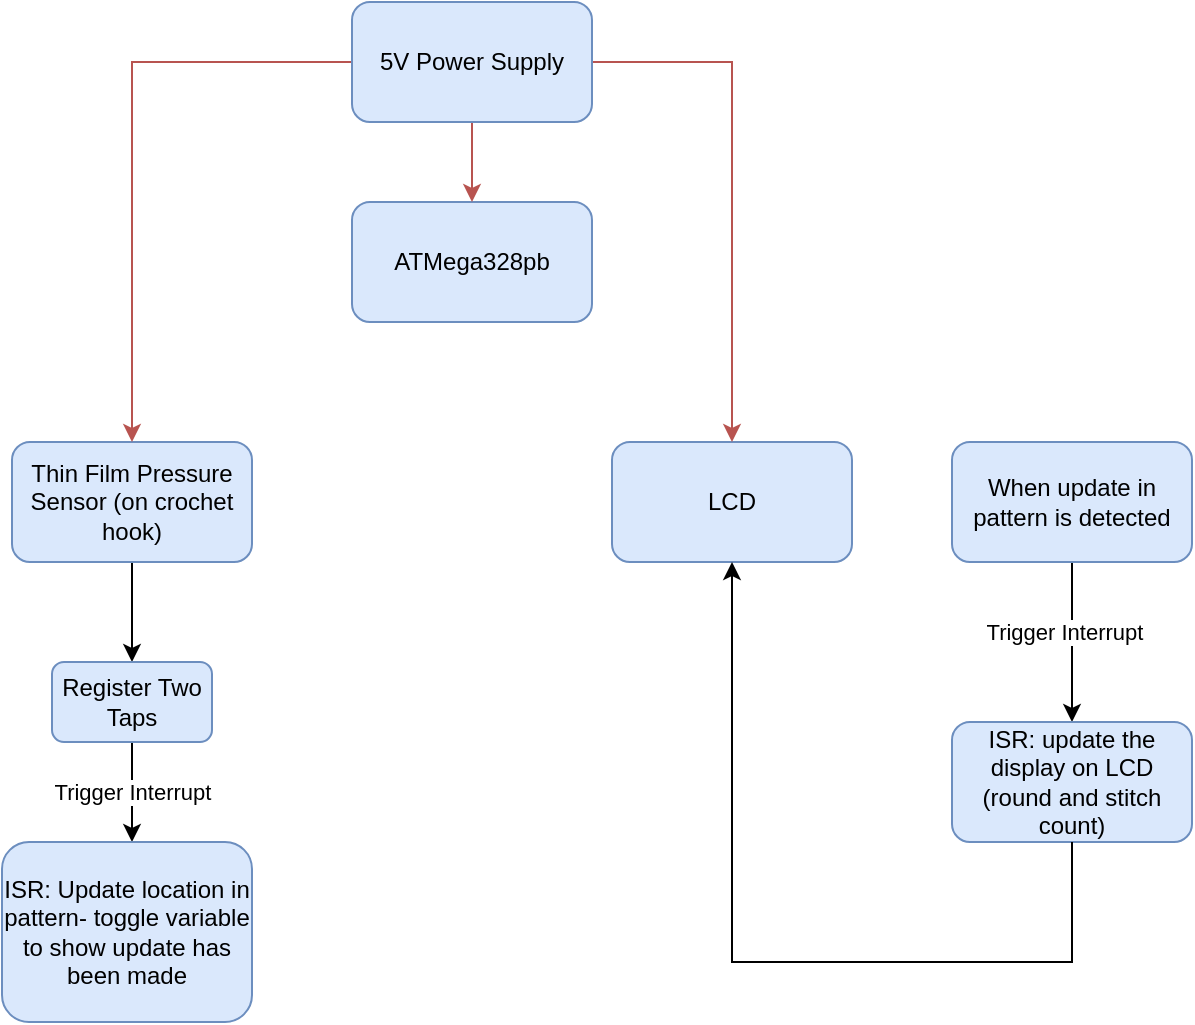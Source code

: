 <mxfile version="26.0.16">
  <diagram name="Page-1" id="Dbx_uWBF85_GmA2ibP3G">
    <mxGraphModel dx="954" dy="558" grid="1" gridSize="10" guides="1" tooltips="1" connect="1" arrows="1" fold="1" page="1" pageScale="1" pageWidth="850" pageHeight="1100" math="0" shadow="0">
      <root>
        <mxCell id="0" />
        <mxCell id="1" parent="0" />
        <mxCell id="IcZK2fgdesJcLV5YG8Ou-1" value="ATMega328pb" style="rounded=1;whiteSpace=wrap;html=1;fillColor=#dae8fc;strokeColor=#6c8ebf;" vertex="1" parent="1">
          <mxGeometry x="380" y="130" width="120" height="60" as="geometry" />
        </mxCell>
        <mxCell id="IcZK2fgdesJcLV5YG8Ou-13" style="edgeStyle=orthogonalEdgeStyle;rounded=0;orthogonalLoop=1;jettySize=auto;html=1;entryX=0.5;entryY=0;entryDx=0;entryDy=0;" edge="1" parent="1" source="IcZK2fgdesJcLV5YG8Ou-2" target="IcZK2fgdesJcLV5YG8Ou-10">
          <mxGeometry relative="1" as="geometry" />
        </mxCell>
        <mxCell id="IcZK2fgdesJcLV5YG8Ou-2" value="Thin Film Pressure Sensor (on crochet hook)" style="rounded=1;whiteSpace=wrap;html=1;fillColor=#dae8fc;strokeColor=#6c8ebf;" vertex="1" parent="1">
          <mxGeometry x="210" y="250" width="120" height="60" as="geometry" />
        </mxCell>
        <mxCell id="IcZK2fgdesJcLV5YG8Ou-3" value="LCD" style="rounded=1;whiteSpace=wrap;html=1;fillColor=#dae8fc;strokeColor=#6c8ebf;" vertex="1" parent="1">
          <mxGeometry x="510" y="250" width="120" height="60" as="geometry" />
        </mxCell>
        <mxCell id="IcZK2fgdesJcLV5YG8Ou-20" value="" style="edgeStyle=orthogonalEdgeStyle;rounded=0;orthogonalLoop=1;jettySize=auto;html=1;fillColor=#f8cecc;strokeColor=#b85450;" edge="1" parent="1" source="IcZK2fgdesJcLV5YG8Ou-4" target="IcZK2fgdesJcLV5YG8Ou-1">
          <mxGeometry relative="1" as="geometry" />
        </mxCell>
        <mxCell id="IcZK2fgdesJcLV5YG8Ou-21" style="edgeStyle=orthogonalEdgeStyle;rounded=0;orthogonalLoop=1;jettySize=auto;html=1;entryX=0.5;entryY=0;entryDx=0;entryDy=0;fillColor=#f8cecc;strokeColor=#b85450;" edge="1" parent="1" source="IcZK2fgdesJcLV5YG8Ou-4" target="IcZK2fgdesJcLV5YG8Ou-2">
          <mxGeometry relative="1" as="geometry" />
        </mxCell>
        <mxCell id="IcZK2fgdesJcLV5YG8Ou-22" style="edgeStyle=orthogonalEdgeStyle;rounded=0;orthogonalLoop=1;jettySize=auto;html=1;entryX=0.5;entryY=0;entryDx=0;entryDy=0;fillColor=#f8cecc;strokeColor=#b85450;" edge="1" parent="1" source="IcZK2fgdesJcLV5YG8Ou-4" target="IcZK2fgdesJcLV5YG8Ou-3">
          <mxGeometry relative="1" as="geometry">
            <mxPoint x="560" y="70" as="targetPoint" />
          </mxGeometry>
        </mxCell>
        <mxCell id="IcZK2fgdesJcLV5YG8Ou-4" value="5V Power Supply" style="rounded=1;whiteSpace=wrap;html=1;fillColor=#dae8fc;strokeColor=#6c8ebf;" vertex="1" parent="1">
          <mxGeometry x="380" y="30" width="120" height="60" as="geometry" />
        </mxCell>
        <mxCell id="IcZK2fgdesJcLV5YG8Ou-14" style="edgeStyle=orthogonalEdgeStyle;rounded=0;orthogonalLoop=1;jettySize=auto;html=1;" edge="1" parent="1" source="IcZK2fgdesJcLV5YG8Ou-10">
          <mxGeometry relative="1" as="geometry">
            <mxPoint x="270" y="450" as="targetPoint" />
          </mxGeometry>
        </mxCell>
        <mxCell id="IcZK2fgdesJcLV5YG8Ou-15" value="Trigger Interrupt" style="edgeLabel;html=1;align=center;verticalAlign=middle;resizable=0;points=[];" vertex="1" connectable="0" parent="IcZK2fgdesJcLV5YG8Ou-14">
          <mxGeometry x="-0.013" relative="1" as="geometry">
            <mxPoint as="offset" />
          </mxGeometry>
        </mxCell>
        <mxCell id="IcZK2fgdesJcLV5YG8Ou-10" value="Register Two Taps" style="rounded=1;whiteSpace=wrap;html=1;fillColor=#dae8fc;strokeColor=#6c8ebf;" vertex="1" parent="1">
          <mxGeometry x="230" y="360" width="80" height="40" as="geometry" />
        </mxCell>
        <mxCell id="IcZK2fgdesJcLV5YG8Ou-16" value="ISR: Update location in pattern- toggle variable to show update has been made" style="rounded=1;whiteSpace=wrap;html=1;fillColor=#dae8fc;strokeColor=#6c8ebf;" vertex="1" parent="1">
          <mxGeometry x="205" y="450" width="125" height="90" as="geometry" />
        </mxCell>
        <mxCell id="IcZK2fgdesJcLV5YG8Ou-23" style="edgeStyle=orthogonalEdgeStyle;rounded=0;orthogonalLoop=1;jettySize=auto;html=1;" edge="1" parent="1" source="IcZK2fgdesJcLV5YG8Ou-19">
          <mxGeometry relative="1" as="geometry">
            <mxPoint x="740" y="390" as="targetPoint" />
          </mxGeometry>
        </mxCell>
        <mxCell id="IcZK2fgdesJcLV5YG8Ou-24" value="Trigger Interrupt" style="edgeLabel;html=1;align=center;verticalAlign=middle;resizable=0;points=[];" vertex="1" connectable="0" parent="IcZK2fgdesJcLV5YG8Ou-23">
          <mxGeometry x="-0.131" y="-4" relative="1" as="geometry">
            <mxPoint as="offset" />
          </mxGeometry>
        </mxCell>
        <mxCell id="IcZK2fgdesJcLV5YG8Ou-19" value="When update in pattern is detected" style="rounded=1;whiteSpace=wrap;html=1;fillColor=#dae8fc;strokeColor=#6c8ebf;" vertex="1" parent="1">
          <mxGeometry x="680" y="250" width="120" height="60" as="geometry" />
        </mxCell>
        <mxCell id="IcZK2fgdesJcLV5YG8Ou-25" value="ISR: update the display on LCD (round and stitch count)" style="rounded=1;whiteSpace=wrap;html=1;fillColor=#dae8fc;strokeColor=#6c8ebf;" vertex="1" parent="1">
          <mxGeometry x="680" y="390" width="120" height="60" as="geometry" />
        </mxCell>
        <mxCell id="IcZK2fgdesJcLV5YG8Ou-27" value="" style="endArrow=classic;html=1;rounded=0;exitX=0.5;exitY=1;exitDx=0;exitDy=0;entryX=0.5;entryY=1;entryDx=0;entryDy=0;" edge="1" parent="1" source="IcZK2fgdesJcLV5YG8Ou-25" target="IcZK2fgdesJcLV5YG8Ou-3">
          <mxGeometry width="50" height="50" relative="1" as="geometry">
            <mxPoint x="680" y="500" as="sourcePoint" />
            <mxPoint x="450" y="270" as="targetPoint" />
            <Array as="points">
              <mxPoint x="740" y="510" />
              <mxPoint x="570" y="510" />
            </Array>
          </mxGeometry>
        </mxCell>
      </root>
    </mxGraphModel>
  </diagram>
</mxfile>
